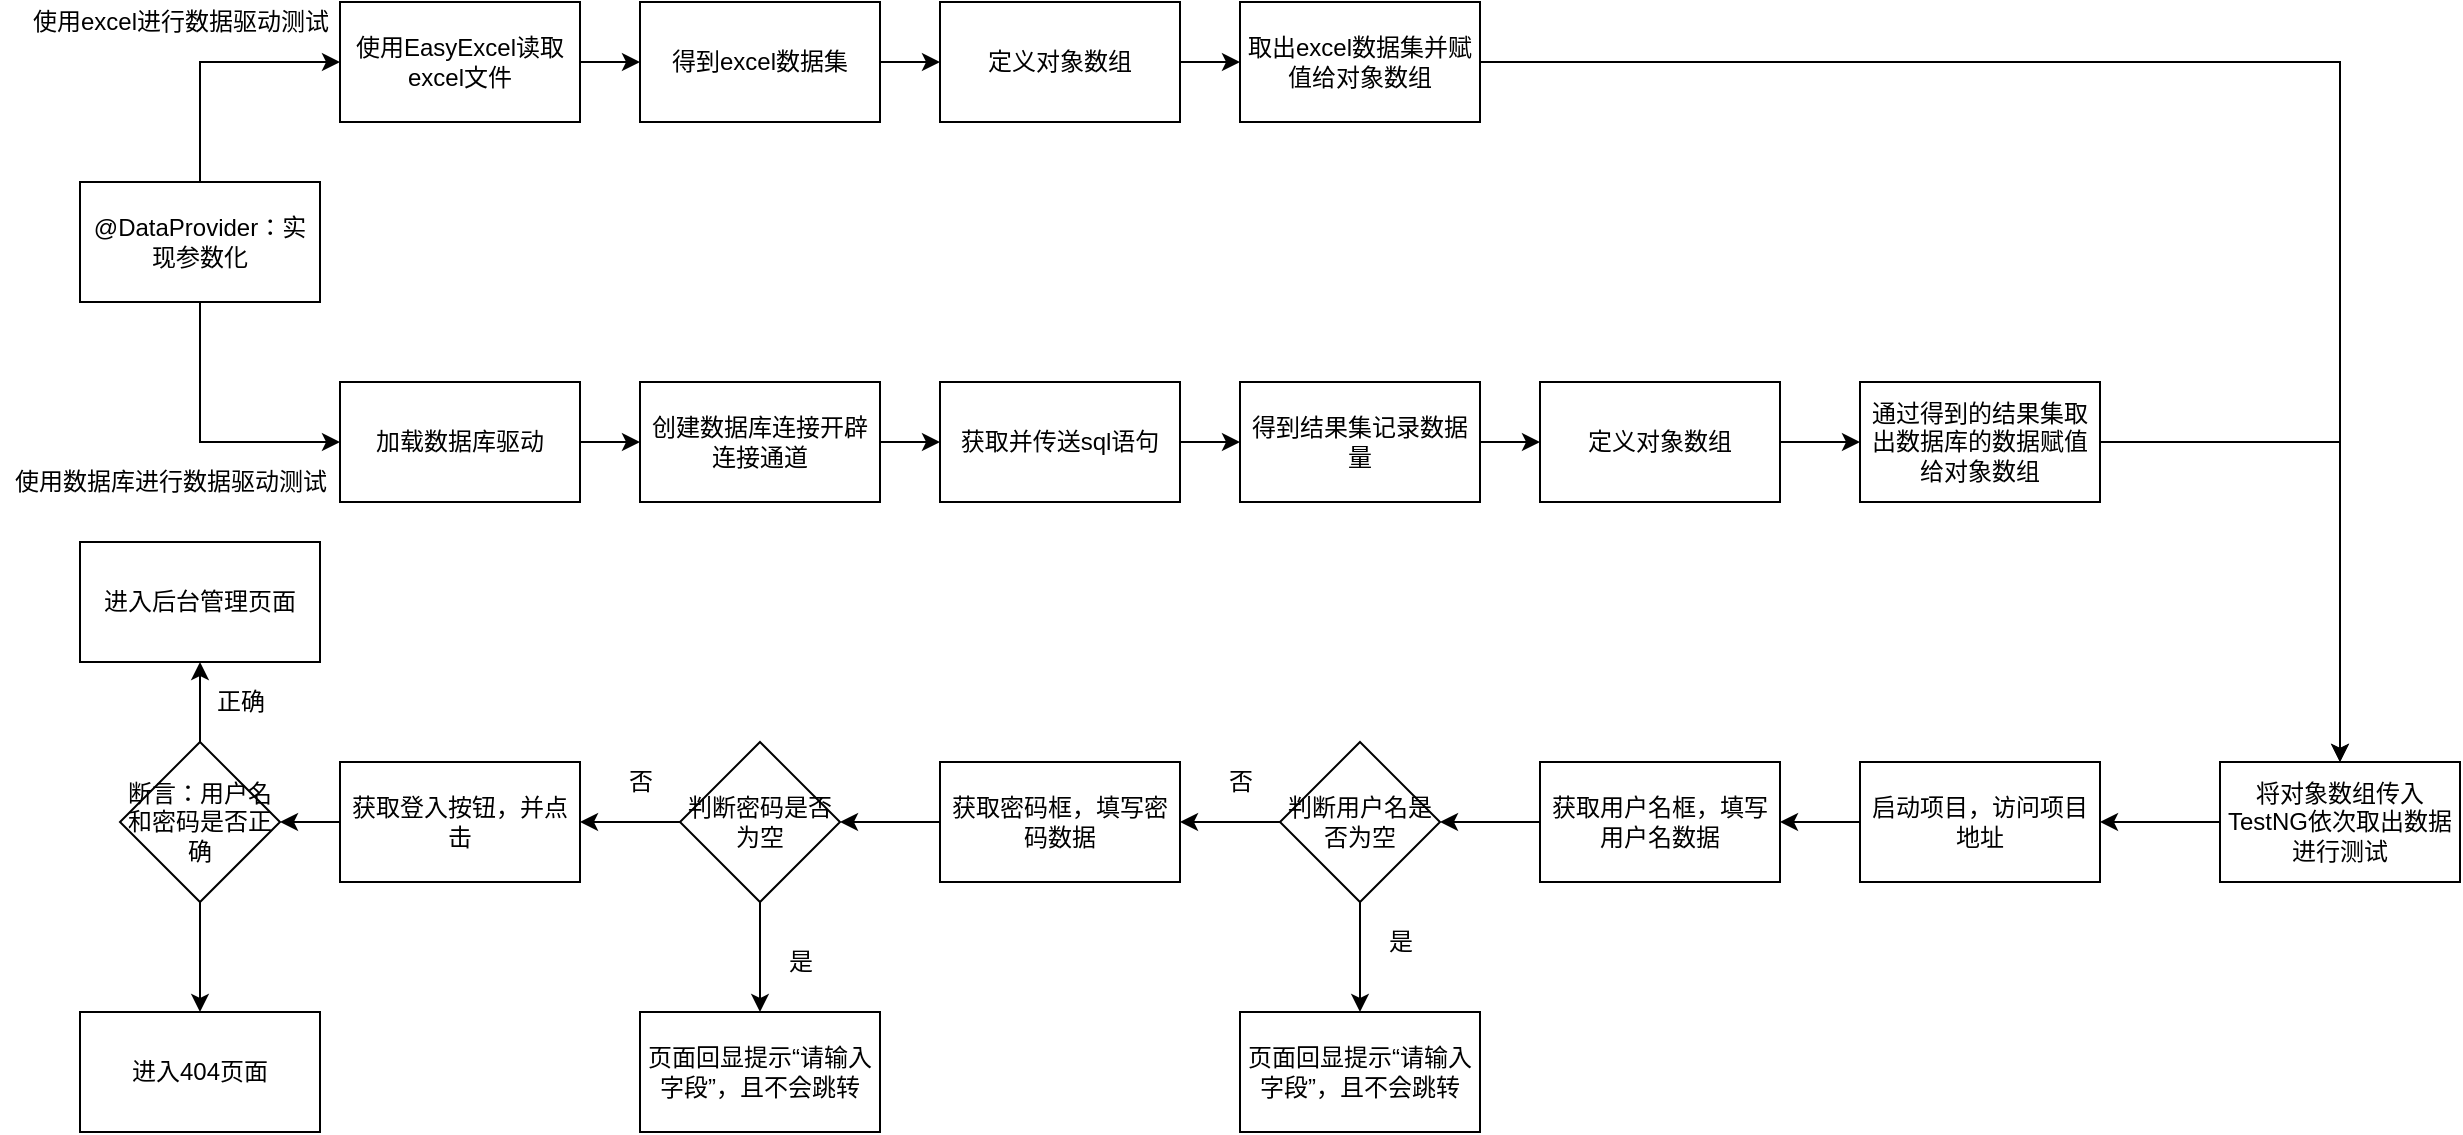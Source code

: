 <mxfile version="15.4.0" type="device" pages="2"><diagram id="o0fcgB537X44vGISQbfg" name="第 1 页"><mxGraphModel dx="1463" dy="903" grid="1" gridSize="10" guides="1" tooltips="1" connect="1" arrows="1" fold="1" page="1" pageScale="1" pageWidth="827" pageHeight="1169" math="0" shadow="0"><root><mxCell id="0"/><mxCell id="1" parent="0"/><mxCell id="HLq1bY4ivdMySdPB5m6G-40" style="edgeStyle=orthogonalEdgeStyle;rounded=0;orthogonalLoop=1;jettySize=auto;html=1;entryX=0;entryY=0.5;entryDx=0;entryDy=0;exitX=0.5;exitY=1;exitDx=0;exitDy=0;" edge="1" parent="1" source="HLq1bY4ivdMySdPB5m6G-4" target="HLq1bY4ivdMySdPB5m6G-5"><mxGeometry relative="1" as="geometry"/></mxCell><mxCell id="HLq1bY4ivdMySdPB5m6G-58" style="edgeStyle=orthogonalEdgeStyle;rounded=0;orthogonalLoop=1;jettySize=auto;html=1;entryX=0;entryY=0.5;entryDx=0;entryDy=0;exitX=0.5;exitY=0;exitDx=0;exitDy=0;" edge="1" parent="1" source="HLq1bY4ivdMySdPB5m6G-4" target="HLq1bY4ivdMySdPB5m6G-50"><mxGeometry relative="1" as="geometry"/></mxCell><mxCell id="HLq1bY4ivdMySdPB5m6G-4" value="@DataProvider：实现参数化" style="rounded=0;whiteSpace=wrap;html=1;" vertex="1" parent="1"><mxGeometry x="90" y="140" width="120" height="60" as="geometry"/></mxCell><mxCell id="HLq1bY4ivdMySdPB5m6G-34" style="edgeStyle=orthogonalEdgeStyle;rounded=0;orthogonalLoop=1;jettySize=auto;html=1;" edge="1" parent="1" source="HLq1bY4ivdMySdPB5m6G-5" target="HLq1bY4ivdMySdPB5m6G-6"><mxGeometry relative="1" as="geometry"/></mxCell><mxCell id="HLq1bY4ivdMySdPB5m6G-5" value="加载数据库驱动" style="rounded=0;whiteSpace=wrap;html=1;" vertex="1" parent="1"><mxGeometry x="220" y="240" width="120" height="60" as="geometry"/></mxCell><mxCell id="HLq1bY4ivdMySdPB5m6G-36" style="edgeStyle=orthogonalEdgeStyle;rounded=0;orthogonalLoop=1;jettySize=auto;html=1;entryX=0;entryY=0.5;entryDx=0;entryDy=0;" edge="1" parent="1" source="HLq1bY4ivdMySdPB5m6G-6" target="HLq1bY4ivdMySdPB5m6G-7"><mxGeometry relative="1" as="geometry"/></mxCell><mxCell id="HLq1bY4ivdMySdPB5m6G-6" value="创建数据库连接开辟连接通道" style="rounded=0;whiteSpace=wrap;html=1;" vertex="1" parent="1"><mxGeometry x="370" y="240" width="120" height="60" as="geometry"/></mxCell><mxCell id="HLq1bY4ivdMySdPB5m6G-37" style="edgeStyle=orthogonalEdgeStyle;rounded=0;orthogonalLoop=1;jettySize=auto;html=1;" edge="1" parent="1" source="HLq1bY4ivdMySdPB5m6G-7" target="HLq1bY4ivdMySdPB5m6G-8"><mxGeometry relative="1" as="geometry"/></mxCell><mxCell id="HLq1bY4ivdMySdPB5m6G-7" value="获取并传送sql语句" style="rounded=0;whiteSpace=wrap;html=1;" vertex="1" parent="1"><mxGeometry x="520" y="240" width="120" height="60" as="geometry"/></mxCell><mxCell id="HLq1bY4ivdMySdPB5m6G-38" style="edgeStyle=orthogonalEdgeStyle;rounded=0;orthogonalLoop=1;jettySize=auto;html=1;" edge="1" parent="1" source="HLq1bY4ivdMySdPB5m6G-8" target="HLq1bY4ivdMySdPB5m6G-9"><mxGeometry relative="1" as="geometry"/></mxCell><mxCell id="HLq1bY4ivdMySdPB5m6G-8" value="得到结果集记录数据量&lt;span style=&quot;color: rgba(0 , 0 , 0 , 0) ; font-family: monospace ; font-size: 0px&quot;&gt;%3CmxGraphModel%3E%3Croot%3E%3CmxCell%20id%3D%220%22%2F%3E%3CmxCell%20id%3D%221%22%20parent%3D%220%22%2F%3E%3CmxCell%20id%3D%222%22%20value%3D%22%E8%8E%B7%E5%8F%96%E5%B9%B6%E4%BC%A0%E9%80%81sql%E8%AF%AD%E5%8F%A5%22%20style%3D%22rounded%3D0%3BwhiteSpace%3Dwrap%3Bhtml%3D1%3B%22%20vertex%3D%221%22%20parent%3D%221%22%3E%3CmxGeometry%20x%3D%22570%22%20y%3D%22290%22%20width%3D%22120%22%20height%3D%2260%22%20as%3D%22geometry%22%2F%3E%3C%2FmxCell%3E%3C%2Froot%3E%3C%2FmxGraphModel%3E&lt;/span&gt;" style="rounded=0;whiteSpace=wrap;html=1;" vertex="1" parent="1"><mxGeometry x="670" y="240" width="120" height="60" as="geometry"/></mxCell><mxCell id="HLq1bY4ivdMySdPB5m6G-39" style="edgeStyle=orthogonalEdgeStyle;rounded=0;orthogonalLoop=1;jettySize=auto;html=1;entryX=0;entryY=0.5;entryDx=0;entryDy=0;" edge="1" parent="1" source="HLq1bY4ivdMySdPB5m6G-9" target="HLq1bY4ivdMySdPB5m6G-10"><mxGeometry relative="1" as="geometry"/></mxCell><mxCell id="HLq1bY4ivdMySdPB5m6G-9" value="定义对象数组" style="rounded=0;whiteSpace=wrap;html=1;" vertex="1" parent="1"><mxGeometry x="820" y="240" width="120" height="60" as="geometry"/></mxCell><mxCell id="HLq1bY4ivdMySdPB5m6G-41" style="edgeStyle=orthogonalEdgeStyle;rounded=0;orthogonalLoop=1;jettySize=auto;html=1;" edge="1" parent="1" source="HLq1bY4ivdMySdPB5m6G-10" target="HLq1bY4ivdMySdPB5m6G-12"><mxGeometry relative="1" as="geometry"/></mxCell><mxCell id="HLq1bY4ivdMySdPB5m6G-10" value="通过得到的结果集取出数据库的数据赋值给对象数组" style="rounded=0;whiteSpace=wrap;html=1;" vertex="1" parent="1"><mxGeometry x="980" y="240" width="120" height="60" as="geometry"/></mxCell><mxCell id="HLq1bY4ivdMySdPB5m6G-43" style="edgeStyle=orthogonalEdgeStyle;rounded=0;orthogonalLoop=1;jettySize=auto;html=1;" edge="1" parent="1" source="HLq1bY4ivdMySdPB5m6G-11" target="HLq1bY4ivdMySdPB5m6G-13"><mxGeometry relative="1" as="geometry"/></mxCell><mxCell id="HLq1bY4ivdMySdPB5m6G-11" value="启动项目，访问项目地址" style="rounded=0;whiteSpace=wrap;html=1;" vertex="1" parent="1"><mxGeometry x="980" y="430" width="120" height="60" as="geometry"/></mxCell><mxCell id="HLq1bY4ivdMySdPB5m6G-42" style="edgeStyle=orthogonalEdgeStyle;rounded=0;orthogonalLoop=1;jettySize=auto;html=1;entryX=1;entryY=0.5;entryDx=0;entryDy=0;" edge="1" parent="1" source="HLq1bY4ivdMySdPB5m6G-12" target="HLq1bY4ivdMySdPB5m6G-11"><mxGeometry relative="1" as="geometry"/></mxCell><mxCell id="HLq1bY4ivdMySdPB5m6G-12" value="将对象数组传入TestNG依次取出数据进行测试" style="rounded=0;whiteSpace=wrap;html=1;" vertex="1" parent="1"><mxGeometry x="1160" y="430" width="120" height="60" as="geometry"/></mxCell><mxCell id="HLq1bY4ivdMySdPB5m6G-19" style="edgeStyle=orthogonalEdgeStyle;rounded=0;orthogonalLoop=1;jettySize=auto;html=1;" edge="1" parent="1" source="HLq1bY4ivdMySdPB5m6G-13" target="HLq1bY4ivdMySdPB5m6G-16"><mxGeometry relative="1" as="geometry"/></mxCell><mxCell id="HLq1bY4ivdMySdPB5m6G-13" value="获取用户名框，填写用户名数据" style="rounded=0;whiteSpace=wrap;html=1;" vertex="1" parent="1"><mxGeometry x="820" y="430" width="120" height="60" as="geometry"/></mxCell><mxCell id="HLq1bY4ivdMySdPB5m6G-24" style="edgeStyle=orthogonalEdgeStyle;rounded=0;orthogonalLoop=1;jettySize=auto;html=1;" edge="1" parent="1" source="HLq1bY4ivdMySdPB5m6G-14" target="HLq1bY4ivdMySdPB5m6G-23"><mxGeometry relative="1" as="geometry"/></mxCell><mxCell id="HLq1bY4ivdMySdPB5m6G-14" value="获取密码框，填写密码数据" style="rounded=0;whiteSpace=wrap;html=1;" vertex="1" parent="1"><mxGeometry x="520" y="430" width="120" height="60" as="geometry"/></mxCell><mxCell id="HLq1bY4ivdMySdPB5m6G-31" style="edgeStyle=orthogonalEdgeStyle;rounded=0;orthogonalLoop=1;jettySize=auto;html=1;" edge="1" parent="1" source="HLq1bY4ivdMySdPB5m6G-15" target="HLq1bY4ivdMySdPB5m6G-30"><mxGeometry relative="1" as="geometry"/></mxCell><mxCell id="HLq1bY4ivdMySdPB5m6G-15" value="获取登入按钮，并点击" style="rounded=0;whiteSpace=wrap;html=1;" vertex="1" parent="1"><mxGeometry x="220" y="430" width="120" height="60" as="geometry"/></mxCell><mxCell id="HLq1bY4ivdMySdPB5m6G-17" style="edgeStyle=orthogonalEdgeStyle;rounded=0;orthogonalLoop=1;jettySize=auto;html=1;entryX=1;entryY=0.5;entryDx=0;entryDy=0;" edge="1" parent="1" source="HLq1bY4ivdMySdPB5m6G-16" target="HLq1bY4ivdMySdPB5m6G-14"><mxGeometry relative="1" as="geometry"/></mxCell><mxCell id="HLq1bY4ivdMySdPB5m6G-21" style="edgeStyle=orthogonalEdgeStyle;rounded=0;orthogonalLoop=1;jettySize=auto;html=1;" edge="1" parent="1" source="HLq1bY4ivdMySdPB5m6G-16" target="HLq1bY4ivdMySdPB5m6G-20"><mxGeometry relative="1" as="geometry"/></mxCell><mxCell id="HLq1bY4ivdMySdPB5m6G-16" value="判断用户名是否为空" style="rhombus;whiteSpace=wrap;html=1;" vertex="1" parent="1"><mxGeometry x="690" y="420" width="80" height="80" as="geometry"/></mxCell><mxCell id="HLq1bY4ivdMySdPB5m6G-18" value="否" style="text;html=1;align=center;verticalAlign=middle;resizable=0;points=[];autosize=1;strokeColor=none;fillColor=none;" vertex="1" parent="1"><mxGeometry x="655" y="430" width="30" height="20" as="geometry"/></mxCell><mxCell id="HLq1bY4ivdMySdPB5m6G-20" value="页面回显提示“请输入字段”，且不会跳转" style="rounded=0;whiteSpace=wrap;html=1;" vertex="1" parent="1"><mxGeometry x="670" y="555" width="120" height="60" as="geometry"/></mxCell><mxCell id="HLq1bY4ivdMySdPB5m6G-22" value="是" style="text;html=1;align=center;verticalAlign=middle;resizable=0;points=[];autosize=1;strokeColor=none;fillColor=none;" vertex="1" parent="1"><mxGeometry x="735" y="510" width="30" height="20" as="geometry"/></mxCell><mxCell id="HLq1bY4ivdMySdPB5m6G-25" style="edgeStyle=orthogonalEdgeStyle;rounded=0;orthogonalLoop=1;jettySize=auto;html=1;entryX=1;entryY=0.5;entryDx=0;entryDy=0;" edge="1" parent="1" source="HLq1bY4ivdMySdPB5m6G-23" target="HLq1bY4ivdMySdPB5m6G-15"><mxGeometry relative="1" as="geometry"/></mxCell><mxCell id="HLq1bY4ivdMySdPB5m6G-28" style="edgeStyle=orthogonalEdgeStyle;rounded=0;orthogonalLoop=1;jettySize=auto;html=1;" edge="1" parent="1" source="HLq1bY4ivdMySdPB5m6G-23" target="HLq1bY4ivdMySdPB5m6G-27"><mxGeometry relative="1" as="geometry"/></mxCell><mxCell id="HLq1bY4ivdMySdPB5m6G-23" value="&lt;span&gt;判断密码是否为空&lt;/span&gt;" style="rhombus;whiteSpace=wrap;html=1;" vertex="1" parent="1"><mxGeometry x="390" y="420" width="80" height="80" as="geometry"/></mxCell><mxCell id="HLq1bY4ivdMySdPB5m6G-26" value="否" style="text;html=1;align=center;verticalAlign=middle;resizable=0;points=[];autosize=1;strokeColor=none;fillColor=none;" vertex="1" parent="1"><mxGeometry x="355" y="430" width="30" height="20" as="geometry"/></mxCell><mxCell id="HLq1bY4ivdMySdPB5m6G-27" value="页面回显提示“请输入字段”，且不会跳转" style="rounded=0;whiteSpace=wrap;html=1;" vertex="1" parent="1"><mxGeometry x="370" y="555" width="120" height="60" as="geometry"/></mxCell><mxCell id="HLq1bY4ivdMySdPB5m6G-29" value="是" style="text;html=1;align=center;verticalAlign=middle;resizable=0;points=[];autosize=1;strokeColor=none;fillColor=none;" vertex="1" parent="1"><mxGeometry x="435" y="520" width="30" height="20" as="geometry"/></mxCell><mxCell id="HLq1bY4ivdMySdPB5m6G-44" style="edgeStyle=orthogonalEdgeStyle;rounded=0;orthogonalLoop=1;jettySize=auto;html=1;" edge="1" parent="1" source="HLq1bY4ivdMySdPB5m6G-30" target="HLq1bY4ivdMySdPB5m6G-32"><mxGeometry relative="1" as="geometry"/></mxCell><mxCell id="HLq1bY4ivdMySdPB5m6G-48" style="edgeStyle=orthogonalEdgeStyle;rounded=0;orthogonalLoop=1;jettySize=auto;html=1;" edge="1" parent="1" source="HLq1bY4ivdMySdPB5m6G-30" target="HLq1bY4ivdMySdPB5m6G-46"><mxGeometry relative="1" as="geometry"/></mxCell><mxCell id="HLq1bY4ivdMySdPB5m6G-30" value="断言：用户名和密码是否正确" style="rhombus;whiteSpace=wrap;html=1;" vertex="1" parent="1"><mxGeometry x="110" y="420" width="80" height="80" as="geometry"/></mxCell><mxCell id="HLq1bY4ivdMySdPB5m6G-32" value="进入后台管理页面" style="rounded=0;whiteSpace=wrap;html=1;" vertex="1" parent="1"><mxGeometry x="90" y="320" width="120" height="60" as="geometry"/></mxCell><mxCell id="HLq1bY4ivdMySdPB5m6G-45" value="正确" style="text;html=1;align=center;verticalAlign=middle;resizable=0;points=[];autosize=1;strokeColor=none;fillColor=none;" vertex="1" parent="1"><mxGeometry x="150" y="390" width="40" height="20" as="geometry"/></mxCell><mxCell id="HLq1bY4ivdMySdPB5m6G-46" value="进入404页面" style="rounded=0;whiteSpace=wrap;html=1;" vertex="1" parent="1"><mxGeometry x="90" y="555" width="120" height="60" as="geometry"/></mxCell><mxCell id="HLq1bY4ivdMySdPB5m6G-49" value="使用数据库进行数据驱动测试" style="text;html=1;align=center;verticalAlign=middle;resizable=0;points=[];autosize=1;strokeColor=none;fillColor=none;" vertex="1" parent="1"><mxGeometry x="50" y="280" width="170" height="20" as="geometry"/></mxCell><mxCell id="HLq1bY4ivdMySdPB5m6G-55" style="edgeStyle=orthogonalEdgeStyle;rounded=0;orthogonalLoop=1;jettySize=auto;html=1;" edge="1" parent="1" source="HLq1bY4ivdMySdPB5m6G-50" target="HLq1bY4ivdMySdPB5m6G-51"><mxGeometry relative="1" as="geometry"/></mxCell><mxCell id="HLq1bY4ivdMySdPB5m6G-50" value="使用EasyExcel读取excel文件" style="rounded=0;whiteSpace=wrap;html=1;" vertex="1" parent="1"><mxGeometry x="220" y="50" width="120" height="60" as="geometry"/></mxCell><mxCell id="HLq1bY4ivdMySdPB5m6G-56" style="edgeStyle=orthogonalEdgeStyle;rounded=0;orthogonalLoop=1;jettySize=auto;html=1;" edge="1" parent="1" source="HLq1bY4ivdMySdPB5m6G-51" target="HLq1bY4ivdMySdPB5m6G-52"><mxGeometry relative="1" as="geometry"/></mxCell><mxCell id="HLq1bY4ivdMySdPB5m6G-51" value="得到excel数据集" style="rounded=0;whiteSpace=wrap;html=1;" vertex="1" parent="1"><mxGeometry x="370" y="50" width="120" height="60" as="geometry"/></mxCell><mxCell id="HLq1bY4ivdMySdPB5m6G-57" style="edgeStyle=orthogonalEdgeStyle;rounded=0;orthogonalLoop=1;jettySize=auto;html=1;" edge="1" parent="1" source="HLq1bY4ivdMySdPB5m6G-52" target="HLq1bY4ivdMySdPB5m6G-53"><mxGeometry relative="1" as="geometry"/></mxCell><mxCell id="HLq1bY4ivdMySdPB5m6G-52" value="定义对象数组" style="rounded=0;whiteSpace=wrap;html=1;" vertex="1" parent="1"><mxGeometry x="520" y="50" width="120" height="60" as="geometry"/></mxCell><mxCell id="HLq1bY4ivdMySdPB5m6G-54" style="edgeStyle=orthogonalEdgeStyle;rounded=0;orthogonalLoop=1;jettySize=auto;html=1;entryX=0.5;entryY=0;entryDx=0;entryDy=0;" edge="1" parent="1" source="HLq1bY4ivdMySdPB5m6G-53" target="HLq1bY4ivdMySdPB5m6G-12"><mxGeometry relative="1" as="geometry"/></mxCell><mxCell id="HLq1bY4ivdMySdPB5m6G-53" value="取出excel数据集并赋值给对象数组" style="rounded=0;whiteSpace=wrap;html=1;" vertex="1" parent="1"><mxGeometry x="670" y="50" width="120" height="60" as="geometry"/></mxCell><mxCell id="HLq1bY4ivdMySdPB5m6G-59" value="使用excel进行数据驱动测试" style="text;html=1;align=center;verticalAlign=middle;resizable=0;points=[];autosize=1;strokeColor=none;fillColor=none;" vertex="1" parent="1"><mxGeometry x="60" y="50" width="160" height="20" as="geometry"/></mxCell></root></mxGraphModel></diagram><diagram id="Qd_IdY4sB_ewMrPiM9LP" name="第 2 页"><mxGraphModel dx="1024" dy="632" grid="1" gridSize="10" guides="1" tooltips="1" connect="1" arrows="1" fold="1" page="1" pageScale="1" pageWidth="827" pageHeight="1169" math="0" shadow="0"><root><mxCell id="d7qWqB7xF3Y9Rxs70PYV-0"/><mxCell id="d7qWqB7xF3Y9Rxs70PYV-1" parent="d7qWqB7xF3Y9Rxs70PYV-0"/><mxCell id="d7qWqB7xF3Y9Rxs70PYV-2" style="edgeStyle=orthogonalEdgeStyle;rounded=0;orthogonalLoop=1;jettySize=auto;html=1;" edge="1" parent="d7qWqB7xF3Y9Rxs70PYV-1" source="d7qWqB7xF3Y9Rxs70PYV-3" target="d7qWqB7xF3Y9Rxs70PYV-5"><mxGeometry relative="1" as="geometry"/></mxCell><mxCell id="d7qWqB7xF3Y9Rxs70PYV-3" value="导入Service层的依赖注入" style="rounded=0;whiteSpace=wrap;html=1;" vertex="1" parent="d7qWqB7xF3Y9Rxs70PYV-1"><mxGeometry x="50" y="470" width="120" height="60" as="geometry"/></mxCell><mxCell id="d7qWqB7xF3Y9Rxs70PYV-4" style="edgeStyle=orthogonalEdgeStyle;rounded=0;orthogonalLoop=1;jettySize=auto;html=1;" edge="1" parent="d7qWqB7xF3Y9Rxs70PYV-1" source="d7qWqB7xF3Y9Rxs70PYV-5" target="d7qWqB7xF3Y9Rxs70PYV-7"><mxGeometry relative="1" as="geometry"/></mxCell><mxCell id="d7qWqB7xF3Y9Rxs70PYV-5" value="@Test开启单元测试" style="rounded=0;whiteSpace=wrap;html=1;" vertex="1" parent="d7qWqB7xF3Y9Rxs70PYV-1"><mxGeometry x="225" y="470" width="120" height="60" as="geometry"/></mxCell><mxCell id="d7qWqB7xF3Y9Rxs70PYV-6" style="edgeStyle=orthogonalEdgeStyle;rounded=0;orthogonalLoop=1;jettySize=auto;html=1;" edge="1" parent="d7qWqB7xF3Y9Rxs70PYV-1" source="d7qWqB7xF3Y9Rxs70PYV-7" target="d7qWqB7xF3Y9Rxs70PYV-8"><mxGeometry relative="1" as="geometry"><mxPoint x="570" y="500" as="targetPoint"/></mxGeometry></mxCell><mxCell id="d7qWqB7xF3Y9Rxs70PYV-7" value="将测试数据传给userService" style="rounded=0;whiteSpace=wrap;html=1;" vertex="1" parent="d7qWqB7xF3Y9Rxs70PYV-1"><mxGeometry x="395" y="470" width="120" height="60" as="geometry"/></mxCell><mxCell id="d7qWqB7xF3Y9Rxs70PYV-10" style="edgeStyle=orthogonalEdgeStyle;rounded=0;orthogonalLoop=1;jettySize=auto;html=1;" edge="1" parent="d7qWqB7xF3Y9Rxs70PYV-1" source="d7qWqB7xF3Y9Rxs70PYV-8" target="d7qWqB7xF3Y9Rxs70PYV-9"><mxGeometry relative="1" as="geometry"/></mxCell><mxCell id="d7qWqB7xF3Y9Rxs70PYV-8" value="连接访问数据库执行测试" style="rounded=0;whiteSpace=wrap;html=1;" vertex="1" parent="d7qWqB7xF3Y9Rxs70PYV-1"><mxGeometry x="580" y="470" width="120" height="60" as="geometry"/></mxCell><mxCell id="d7qWqB7xF3Y9Rxs70PYV-9" value="返回并得到测试结果" style="rounded=0;whiteSpace=wrap;html=1;" vertex="1" parent="d7qWqB7xF3Y9Rxs70PYV-1"><mxGeometry x="760" y="470" width="120" height="60" as="geometry"/></mxCell></root></mxGraphModel></diagram></mxfile>